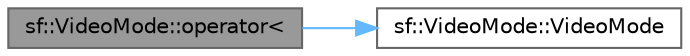 digraph "sf::VideoMode::operator&lt;"
{
 // LATEX_PDF_SIZE
  bgcolor="transparent";
  edge [fontname=Helvetica,fontsize=10,labelfontname=Helvetica,labelfontsize=10];
  node [fontname=Helvetica,fontsize=10,shape=box,height=0.2,width=0.4];
  rankdir="LR";
  Node1 [id="Node000001",label="sf::VideoMode::operator\<",height=0.2,width=0.4,color="gray40", fillcolor="grey60", style="filled", fontcolor="black",tooltip="Overload of < operator to compare video modes."];
  Node1 -> Node2 [id="edge1_Node000001_Node000002",color="steelblue1",style="solid",tooltip=" "];
  Node2 [id="Node000002",label="sf::VideoMode::VideoMode",height=0.2,width=0.4,color="grey40", fillcolor="white", style="filled",URL="$classsf_1_1_video_mode.html#a04c9417e5c304510bef5f6aeb03f6ce1",tooltip="Default constructor."];
}
